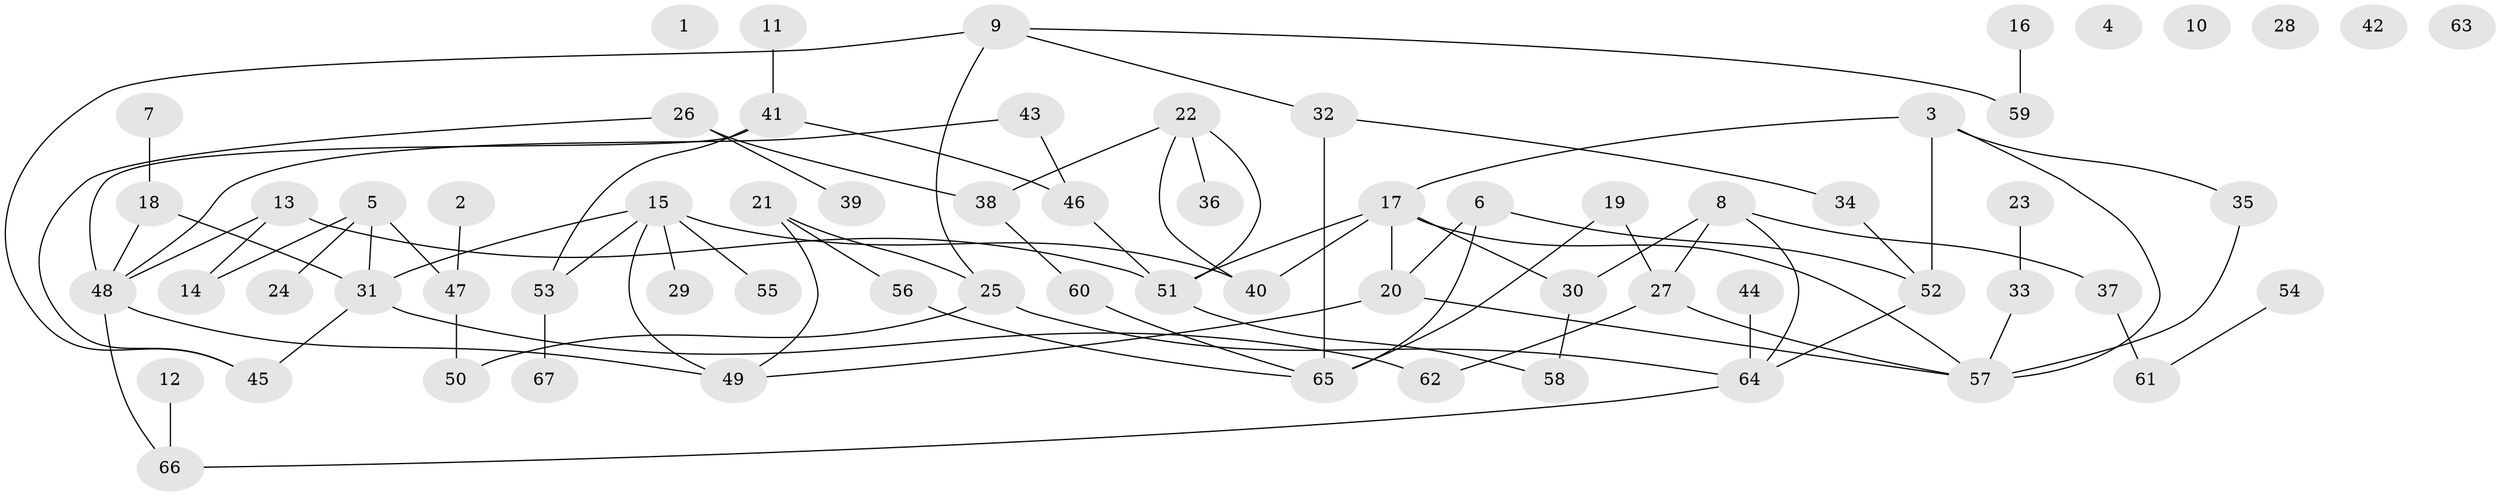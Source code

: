 // coarse degree distribution, {0: 0.13953488372093023, 1: 0.18604651162790697, 2: 0.11627906976744186, 3: 0.2558139534883721, 5: 0.13953488372093023, 4: 0.09302325581395349, 7: 0.06976744186046512}
// Generated by graph-tools (version 1.1) at 2025/23/03/03/25 07:23:27]
// undirected, 67 vertices, 86 edges
graph export_dot {
graph [start="1"]
  node [color=gray90,style=filled];
  1;
  2;
  3;
  4;
  5;
  6;
  7;
  8;
  9;
  10;
  11;
  12;
  13;
  14;
  15;
  16;
  17;
  18;
  19;
  20;
  21;
  22;
  23;
  24;
  25;
  26;
  27;
  28;
  29;
  30;
  31;
  32;
  33;
  34;
  35;
  36;
  37;
  38;
  39;
  40;
  41;
  42;
  43;
  44;
  45;
  46;
  47;
  48;
  49;
  50;
  51;
  52;
  53;
  54;
  55;
  56;
  57;
  58;
  59;
  60;
  61;
  62;
  63;
  64;
  65;
  66;
  67;
  2 -- 47;
  3 -- 17;
  3 -- 35;
  3 -- 52;
  3 -- 57;
  5 -- 14;
  5 -- 24;
  5 -- 31;
  5 -- 47;
  6 -- 20;
  6 -- 52;
  6 -- 65;
  7 -- 18;
  8 -- 27;
  8 -- 30;
  8 -- 37;
  8 -- 64;
  9 -- 25;
  9 -- 32;
  9 -- 45;
  9 -- 59;
  11 -- 41;
  12 -- 66;
  13 -- 14;
  13 -- 48;
  13 -- 51;
  15 -- 29;
  15 -- 31;
  15 -- 40;
  15 -- 49;
  15 -- 53;
  15 -- 55;
  16 -- 59;
  17 -- 20;
  17 -- 30;
  17 -- 40;
  17 -- 51;
  17 -- 57;
  18 -- 31;
  18 -- 48;
  19 -- 27;
  19 -- 65;
  20 -- 49;
  20 -- 57;
  21 -- 25;
  21 -- 49;
  21 -- 56;
  22 -- 36;
  22 -- 38;
  22 -- 40;
  22 -- 51;
  23 -- 33;
  25 -- 50;
  25 -- 64;
  26 -- 38;
  26 -- 39;
  26 -- 45;
  27 -- 57;
  27 -- 62;
  30 -- 58;
  31 -- 45;
  31 -- 62;
  32 -- 34;
  32 -- 65;
  33 -- 57;
  34 -- 52;
  35 -- 57;
  37 -- 61;
  38 -- 60;
  41 -- 46;
  41 -- 48;
  41 -- 53;
  43 -- 46;
  43 -- 48;
  44 -- 64;
  46 -- 51;
  47 -- 50;
  48 -- 49;
  48 -- 66;
  51 -- 58;
  52 -- 64;
  53 -- 67;
  54 -- 61;
  56 -- 65;
  60 -- 65;
  64 -- 66;
}
